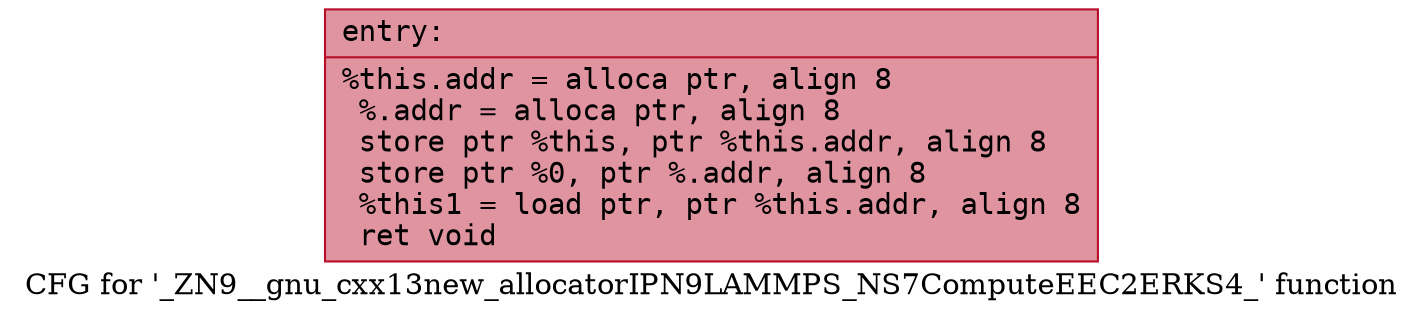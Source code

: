 digraph "CFG for '_ZN9__gnu_cxx13new_allocatorIPN9LAMMPS_NS7ComputeEEC2ERKS4_' function" {
	label="CFG for '_ZN9__gnu_cxx13new_allocatorIPN9LAMMPS_NS7ComputeEEC2ERKS4_' function";

	Node0x561f16589730 [shape=record,color="#b70d28ff", style=filled, fillcolor="#b70d2870" fontname="Courier",label="{entry:\l|  %this.addr = alloca ptr, align 8\l  %.addr = alloca ptr, align 8\l  store ptr %this, ptr %this.addr, align 8\l  store ptr %0, ptr %.addr, align 8\l  %this1 = load ptr, ptr %this.addr, align 8\l  ret void\l}"];
}
